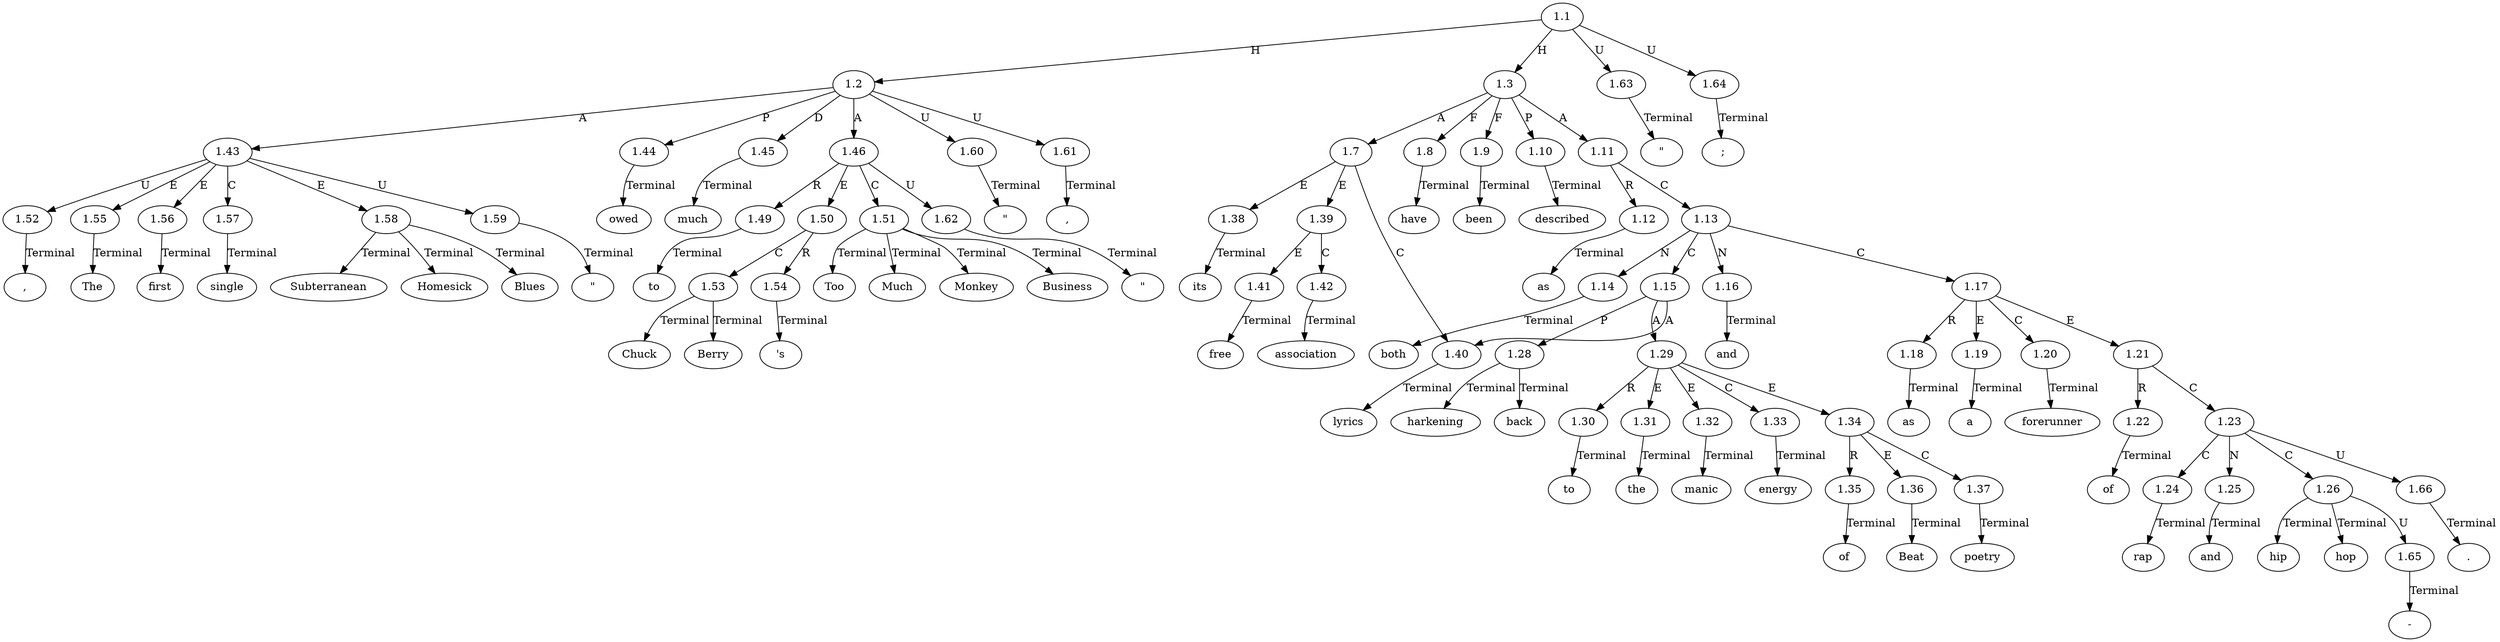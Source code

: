 // Graph
digraph {
	0.1 [label=The ordering=out]
	0.10 [label="," ordering=out]
	0.11 [label=owed ordering=out]
	0.12 [label=much ordering=out]
	0.13 [label=to ordering=out]
	0.14 [label=Chuck ordering=out]
	0.15 [label=Berry ordering=out]
	0.16 [label="'s" ordering=out]
	0.17 [label="\"" ordering=out]
	0.18 [label=Too ordering=out]
	0.19 [label=Much ordering=out]
	0.2 [label=first ordering=out]
	0.20 [label=Monkey ordering=out]
	0.21 [label=Business ordering=out]
	0.22 [label="\"" ordering=out]
	0.23 [label=";" ordering=out]
	0.24 [label=its ordering=out]
	0.25 [label=free ordering=out]
	0.26 [label=association ordering=out]
	0.27 [label=lyrics ordering=out]
	0.28 [label=have ordering=out]
	0.29 [label=been ordering=out]
	0.3 [label=single ordering=out]
	0.30 [label=described ordering=out]
	0.31 [label=as ordering=out]
	0.32 [label=both ordering=out]
	0.33 [label=harkening ordering=out]
	0.34 [label=back ordering=out]
	0.35 [label=to ordering=out]
	0.36 [label=the ordering=out]
	0.37 [label=manic ordering=out]
	0.38 [label=energy ordering=out]
	0.39 [label=of ordering=out]
	0.4 [label="," ordering=out]
	0.40 [label=Beat ordering=out]
	0.41 [label=poetry ordering=out]
	0.42 [label=and ordering=out]
	0.43 [label=as ordering=out]
	0.44 [label=a ordering=out]
	0.45 [label=forerunner ordering=out]
	0.46 [label=of ordering=out]
	0.47 [label=rap ordering=out]
	0.48 [label=and ordering=out]
	0.49 [label=hip ordering=out]
	0.5 [label="\"" ordering=out]
	0.50 [label="-" ordering=out]
	0.51 [label=hop ordering=out]
	0.52 [label="." ordering=out]
	0.6 [label=Subterranean ordering=out]
	0.7 [label=Homesick ordering=out]
	0.8 [label=Blues ordering=out]
	0.9 [label="\"" ordering=out]
	1.1 [label=1.1 ordering=out]
	1.2 [label=1.2 ordering=out]
	1.3 [label=1.3 ordering=out]
	1.7 [label=1.7 ordering=out]
	1.8 [label=1.8 ordering=out]
	1.9 [label=1.9 ordering=out]
	1.10 [label=1.10 ordering=out]
	1.11 [label=1.11 ordering=out]
	1.12 [label=1.12 ordering=out]
	1.13 [label=1.13 ordering=out]
	1.14 [label=1.14 ordering=out]
	1.15 [label=1.15 ordering=out]
	1.16 [label=1.16 ordering=out]
	1.17 [label=1.17 ordering=out]
	1.18 [label=1.18 ordering=out]
	1.19 [label=1.19 ordering=out]
	1.20 [label=1.20 ordering=out]
	1.21 [label=1.21 ordering=out]
	1.22 [label=1.22 ordering=out]
	1.23 [label=1.23 ordering=out]
	1.24 [label=1.24 ordering=out]
	1.25 [label=1.25 ordering=out]
	1.26 [label=1.26 ordering=out]
	1.28 [label=1.28 ordering=out]
	1.29 [label=1.29 ordering=out]
	1.30 [label=1.30 ordering=out]
	1.31 [label=1.31 ordering=out]
	1.32 [label=1.32 ordering=out]
	1.33 [label=1.33 ordering=out]
	1.34 [label=1.34 ordering=out]
	1.35 [label=1.35 ordering=out]
	1.36 [label=1.36 ordering=out]
	1.37 [label=1.37 ordering=out]
	1.38 [label=1.38 ordering=out]
	1.39 [label=1.39 ordering=out]
	1.40 [label=1.40 ordering=out]
	1.41 [label=1.41 ordering=out]
	1.42 [label=1.42 ordering=out]
	1.43 [label=1.43 ordering=out]
	1.44 [label=1.44 ordering=out]
	1.45 [label=1.45 ordering=out]
	1.46 [label=1.46 ordering=out]
	1.49 [label=1.49 ordering=out]
	1.50 [label=1.50 ordering=out]
	1.51 [label=1.51 ordering=out]
	1.52 [label=1.52 ordering=out]
	1.53 [label=1.53 ordering=out]
	1.54 [label=1.54 ordering=out]
	1.55 [label=1.55 ordering=out]
	1.56 [label=1.56 ordering=out]
	1.57 [label=1.57 ordering=out]
	1.58 [label=1.58 ordering=out]
	1.59 [label=1.59 ordering=out]
	1.60 [label=1.60 ordering=out]
	1.61 [label=1.61 ordering=out]
	1.62 [label=1.62 ordering=out]
	1.63 [label=1.63 ordering=out]
	1.64 [label=1.64 ordering=out]
	1.65 [label=1.65 ordering=out]
	1.66 [label=1.66 ordering=out]
	1.1 -> 1.2 [label=H ordering=out]
	1.1 -> 1.3 [label=H ordering=out]
	1.1 -> 1.63 [label=U ordering=out]
	1.1 -> 1.64 [label=U ordering=out]
	1.2 -> 1.43 [label=A ordering=out]
	1.2 -> 1.44 [label=P ordering=out]
	1.2 -> 1.45 [label=D ordering=out]
	1.2 -> 1.46 [label=A ordering=out]
	1.2 -> 1.60 [label=U ordering=out]
	1.2 -> 1.61 [label=U ordering=out]
	1.3 -> 1.7 [label=A ordering=out]
	1.3 -> 1.8 [label=F ordering=out]
	1.3 -> 1.9 [label=F ordering=out]
	1.3 -> 1.10 [label=P ordering=out]
	1.3 -> 1.11 [label=A ordering=out]
	1.7 -> 1.38 [label=E ordering=out]
	1.7 -> 1.39 [label=E ordering=out]
	1.7 -> 1.40 [label=C ordering=out]
	1.8 -> 0.28 [label=Terminal ordering=out]
	1.9 -> 0.29 [label=Terminal ordering=out]
	1.10 -> 0.30 [label=Terminal ordering=out]
	1.11 -> 1.12 [label=R ordering=out]
	1.11 -> 1.13 [label=C ordering=out]
	1.12 -> 0.31 [label=Terminal ordering=out]
	1.13 -> 1.14 [label=N ordering=out]
	1.13 -> 1.15 [label=C ordering=out]
	1.13 -> 1.16 [label=N ordering=out]
	1.13 -> 1.17 [label=C ordering=out]
	1.14 -> 0.32 [label=Terminal ordering=out]
	1.15 -> 1.28 [label=P ordering=out]
	1.15 -> 1.29 [label=A ordering=out]
	1.15 -> 1.40 [label=A ordering=out]
	1.16 -> 0.42 [label=Terminal ordering=out]
	1.17 -> 1.18 [label=R ordering=out]
	1.17 -> 1.19 [label=E ordering=out]
	1.17 -> 1.20 [label=C ordering=out]
	1.17 -> 1.21 [label=E ordering=out]
	1.18 -> 0.43 [label=Terminal ordering=out]
	1.19 -> 0.44 [label=Terminal ordering=out]
	1.20 -> 0.45 [label=Terminal ordering=out]
	1.21 -> 1.22 [label=R ordering=out]
	1.21 -> 1.23 [label=C ordering=out]
	1.22 -> 0.46 [label=Terminal ordering=out]
	1.23 -> 1.24 [label=C ordering=out]
	1.23 -> 1.25 [label=N ordering=out]
	1.23 -> 1.26 [label=C ordering=out]
	1.23 -> 1.66 [label=U ordering=out]
	1.24 -> 0.47 [label=Terminal ordering=out]
	1.25 -> 0.48 [label=Terminal ordering=out]
	1.26 -> 0.49 [label=Terminal ordering=out]
	1.26 -> 0.51 [label=Terminal ordering=out]
	1.26 -> 1.65 [label=U ordering=out]
	1.28 -> 0.33 [label=Terminal ordering=out]
	1.28 -> 0.34 [label=Terminal ordering=out]
	1.29 -> 1.30 [label=R ordering=out]
	1.29 -> 1.31 [label=E ordering=out]
	1.29 -> 1.32 [label=E ordering=out]
	1.29 -> 1.33 [label=C ordering=out]
	1.29 -> 1.34 [label=E ordering=out]
	1.30 -> 0.35 [label=Terminal ordering=out]
	1.31 -> 0.36 [label=Terminal ordering=out]
	1.32 -> 0.37 [label=Terminal ordering=out]
	1.33 -> 0.38 [label=Terminal ordering=out]
	1.34 -> 1.35 [label=R ordering=out]
	1.34 -> 1.36 [label=E ordering=out]
	1.34 -> 1.37 [label=C ordering=out]
	1.35 -> 0.39 [label=Terminal ordering=out]
	1.36 -> 0.40 [label=Terminal ordering=out]
	1.37 -> 0.41 [label=Terminal ordering=out]
	1.38 -> 0.24 [label=Terminal ordering=out]
	1.39 -> 1.41 [label=E ordering=out]
	1.39 -> 1.42 [label=C ordering=out]
	1.40 -> 0.27 [label=Terminal ordering=out]
	1.41 -> 0.25 [label=Terminal ordering=out]
	1.42 -> 0.26 [label=Terminal ordering=out]
	1.43 -> 1.52 [label=U ordering=out]
	1.43 -> 1.55 [label=E ordering=out]
	1.43 -> 1.56 [label=E ordering=out]
	1.43 -> 1.57 [label=C ordering=out]
	1.43 -> 1.58 [label=E ordering=out]
	1.43 -> 1.59 [label=U ordering=out]
	1.44 -> 0.11 [label=Terminal ordering=out]
	1.45 -> 0.12 [label=Terminal ordering=out]
	1.46 -> 1.49 [label=R ordering=out]
	1.46 -> 1.50 [label=E ordering=out]
	1.46 -> 1.51 [label=C ordering=out]
	1.46 -> 1.62 [label=U ordering=out]
	1.49 -> 0.13 [label=Terminal ordering=out]
	1.50 -> 1.53 [label=C ordering=out]
	1.50 -> 1.54 [label=R ordering=out]
	1.51 -> 0.18 [label=Terminal ordering=out]
	1.51 -> 0.19 [label=Terminal ordering=out]
	1.51 -> 0.20 [label=Terminal ordering=out]
	1.51 -> 0.21 [label=Terminal ordering=out]
	1.52 -> 0.4 [label=Terminal ordering=out]
	1.53 -> 0.14 [label=Terminal ordering=out]
	1.53 -> 0.15 [label=Terminal ordering=out]
	1.54 -> 0.16 [label=Terminal ordering=out]
	1.55 -> 0.1 [label=Terminal ordering=out]
	1.56 -> 0.2 [label=Terminal ordering=out]
	1.57 -> 0.3 [label=Terminal ordering=out]
	1.58 -> 0.6 [label=Terminal ordering=out]
	1.58 -> 0.7 [label=Terminal ordering=out]
	1.58 -> 0.8 [label=Terminal ordering=out]
	1.59 -> 0.5 [label=Terminal ordering=out]
	1.60 -> 0.9 [label=Terminal ordering=out]
	1.61 -> 0.10 [label=Terminal ordering=out]
	1.62 -> 0.17 [label=Terminal ordering=out]
	1.63 -> 0.22 [label=Terminal ordering=out]
	1.64 -> 0.23 [label=Terminal ordering=out]
	1.65 -> 0.50 [label=Terminal ordering=out]
	1.66 -> 0.52 [label=Terminal ordering=out]
}
